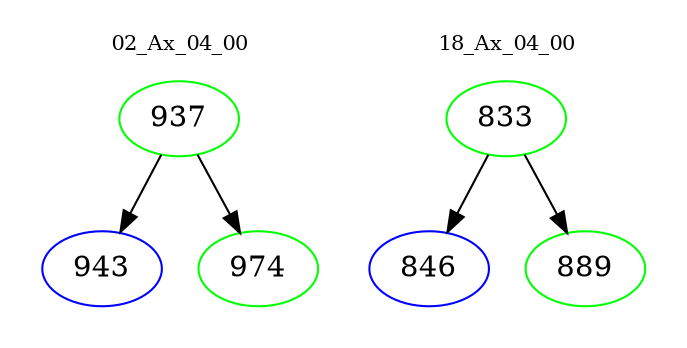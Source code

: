 digraph{
subgraph cluster_0 {
color = white
label = "02_Ax_04_00";
fontsize=10;
T0_937 [label="937", color="green"]
T0_937 -> T0_943 [color="black"]
T0_943 [label="943", color="blue"]
T0_937 -> T0_974 [color="black"]
T0_974 [label="974", color="green"]
}
subgraph cluster_1 {
color = white
label = "18_Ax_04_00";
fontsize=10;
T1_833 [label="833", color="green"]
T1_833 -> T1_846 [color="black"]
T1_846 [label="846", color="blue"]
T1_833 -> T1_889 [color="black"]
T1_889 [label="889", color="green"]
}
}
